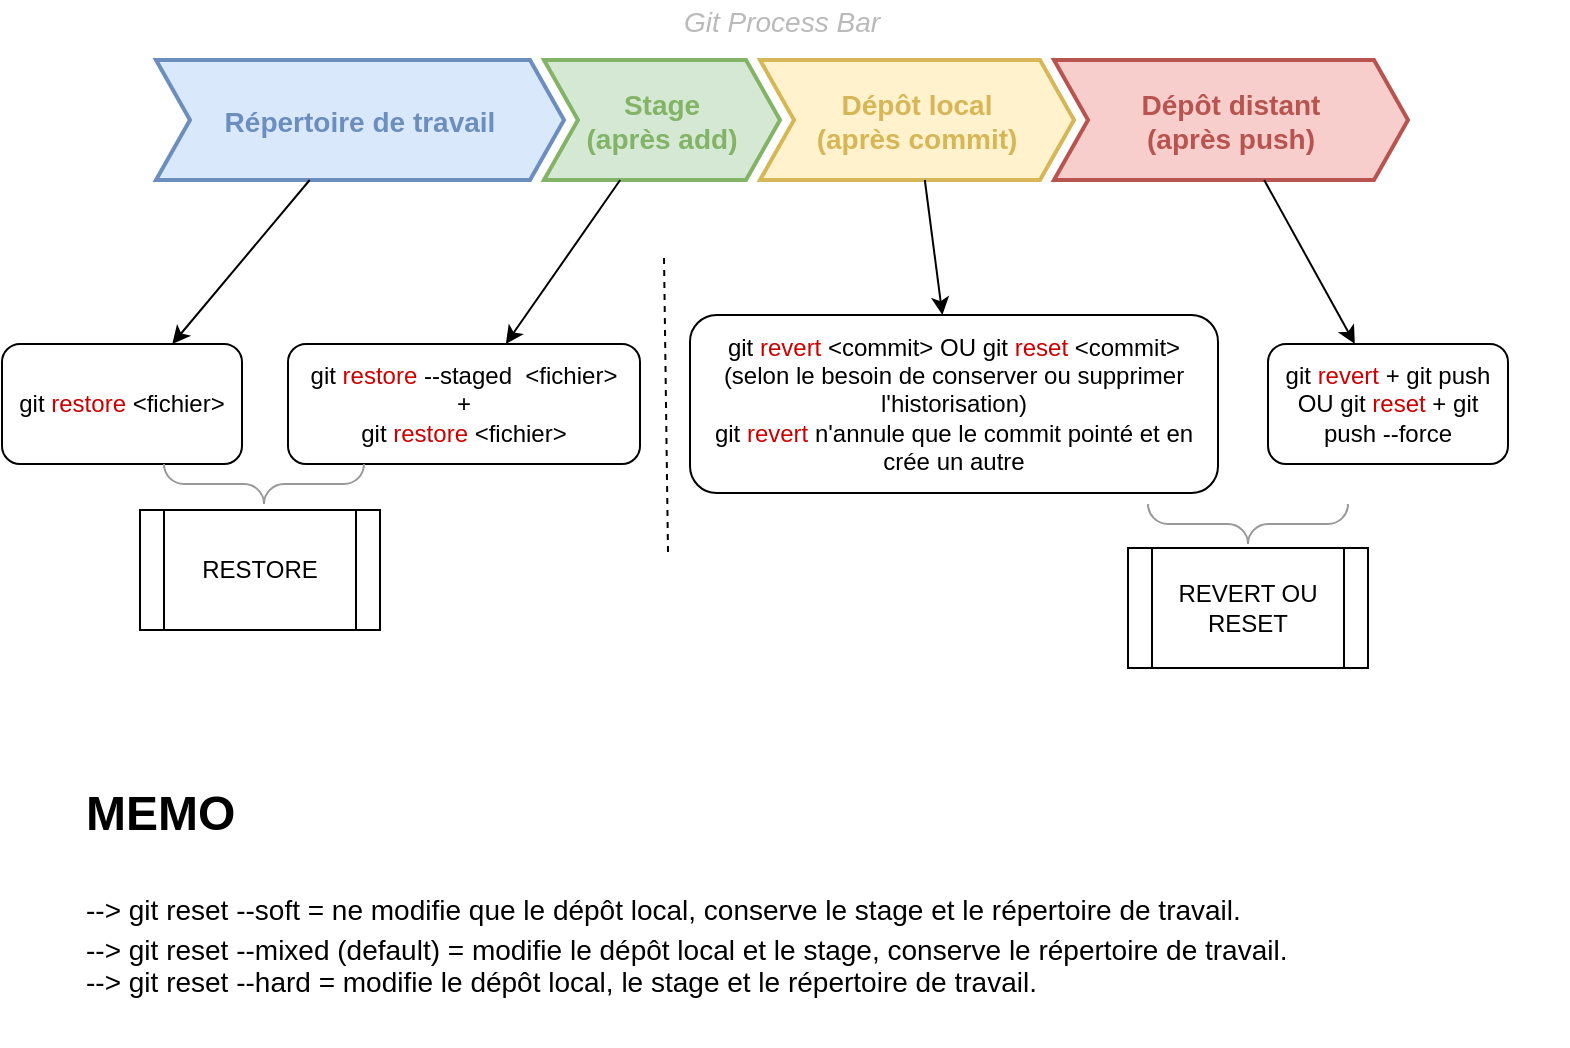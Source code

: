 <mxfile border="50" scale="3" compressed="false" locked="false" version="24.6.4" type="github">
  <diagram name="Blank" id="YmL12bMKpDGza6XwsDPr">
    <mxGraphModel dx="1434" dy="738" grid="0" gridSize="10" guides="1" tooltips="1" connect="1" arrows="1" fold="1" page="1" pageScale="1" pageWidth="827" pageHeight="1169" background="none" math="1" shadow="0">
      <root>
        <mxCell id="X5NqExCQtvZxIxQ7pmgY-0" />
        <mxCell id="1" parent="X5NqExCQtvZxIxQ7pmgY-0" />
        <mxCell id="NjAqU9Y5rHBkyYTPuW-a-1" value="Git Process Bar" style="swimlane;fontStyle=2;childLayout=stackLayout;horizontal=1;startSize=20;fillColor=none;horizontalStack=1;resizeParent=1;resizeParentMax=0;resizeLast=0;collapsible=0;marginBottom=0;swimlaneFillColor=none;strokeColor=none;fontFamily=Helvetica;fontSize=14;fontColor=#BABABA;points=[];verticalAlign=middle;stackBorder=10;stackSpacing=-10;resizable=1;" parent="1" vertex="1">
          <mxGeometry x="96" y="105" width="646" height="100" as="geometry" />
        </mxCell>
        <mxCell id="NjAqU9Y5rHBkyYTPuW-a-2" value="Répertoire de travail" style="shape=step;perimeter=stepPerimeter;strokeColor=#6C8EBF;fontFamily=Helvetica;fontSize=14;fontColor=#6C8EBF;fillColor=#dae8fc;fixedSize=1;size=17;fontStyle=1;strokeWidth=2;spacingTop=0;points=[];" parent="NjAqU9Y5rHBkyYTPuW-a-1" vertex="1">
          <mxGeometry x="10" y="30" width="204" height="60" as="geometry" />
        </mxCell>
        <mxCell id="NjAqU9Y5rHBkyYTPuW-a-3" value="Stage&#xa;(après add)" style="shape=step;perimeter=stepPerimeter;strokeColor=#82B366;fontFamily=Helvetica;fontSize=14;fontColor=#82B366;fillColor=#d5e8d4;fixedSize=1;size=17;fontStyle=1;strokeWidth=2;spacingTop=0;points=[];" parent="NjAqU9Y5rHBkyYTPuW-a-1" vertex="1">
          <mxGeometry x="204" y="30" width="118" height="60" as="geometry" />
        </mxCell>
        <mxCell id="NjAqU9Y5rHBkyYTPuW-a-4" value="Dépôt local&#xa;(après commit)" style="shape=step;perimeter=stepPerimeter;strokeColor=#D6B656;fontFamily=Helvetica;fontSize=14;fontColor=#D6B656;fillColor=#fff2cc;fixedSize=1;size=17;fontStyle=1;strokeWidth=2;spacingTop=0;points=[];" parent="NjAqU9Y5rHBkyYTPuW-a-1" vertex="1">
          <mxGeometry x="312" y="30" width="157" height="60" as="geometry" />
        </mxCell>
        <mxCell id="NjAqU9Y5rHBkyYTPuW-a-5" value="Dépôt distant&#xa;(après push)" style="shape=step;perimeter=stepPerimeter;strokeColor=#B85450;fontFamily=Helvetica;fontSize=14;fontColor=#B85450;fillColor=#f8cecc;fixedSize=1;size=17;fontStyle=1;strokeWidth=2;spacingTop=0;points=[];" parent="NjAqU9Y5rHBkyYTPuW-a-1" vertex="1">
          <mxGeometry x="459" y="30" width="177" height="60" as="geometry" />
        </mxCell>
        <mxCell id="7nDp3JqMKDNr_wBKvY1S-1" value="" style="endArrow=classic;html=1;rounded=0;" edge="1" parent="1" source="NjAqU9Y5rHBkyYTPuW-a-2" target="7nDp3JqMKDNr_wBKvY1S-2">
          <mxGeometry width="50" height="50" relative="1" as="geometry">
            <mxPoint x="200" y="242" as="sourcePoint" />
            <mxPoint x="157" y="275" as="targetPoint" />
          </mxGeometry>
        </mxCell>
        <mxCell id="7nDp3JqMKDNr_wBKvY1S-2" value="git &lt;font color=&quot;#cc0000&quot;&gt;restore &lt;/font&gt;&amp;lt;fichier&amp;gt;" style="rounded=1;whiteSpace=wrap;html=1;" vertex="1" parent="1">
          <mxGeometry x="29" y="277" width="120" height="60" as="geometry" />
        </mxCell>
        <mxCell id="7nDp3JqMKDNr_wBKvY1S-3" value="" style="endArrow=classic;html=1;rounded=0;" edge="1" parent="1" source="NjAqU9Y5rHBkyYTPuW-a-3" target="7nDp3JqMKDNr_wBKvY1S-4">
          <mxGeometry width="50" height="50" relative="1" as="geometry">
            <mxPoint x="387" y="405" as="sourcePoint" />
            <mxPoint x="437" y="355" as="targetPoint" />
          </mxGeometry>
        </mxCell>
        <mxCell id="7nDp3JqMKDNr_wBKvY1S-4" value="git &lt;font color=&quot;#cc0000&quot;&gt;restore &lt;/font&gt;--staged&amp;nbsp; &amp;lt;fichier&amp;gt;&lt;div&gt;+&lt;/div&gt;&lt;div&gt;git &lt;font color=&quot;#cc0000&quot;&gt;restore &lt;/font&gt;&amp;lt;fichier&amp;gt;&lt;/div&gt;" style="rounded=1;whiteSpace=wrap;html=1;" vertex="1" parent="1">
          <mxGeometry x="172" y="277" width="176" height="60" as="geometry" />
        </mxCell>
        <mxCell id="7nDp3JqMKDNr_wBKvY1S-6" value="git &lt;font color=&quot;#cc0000&quot;&gt;revert &lt;/font&gt;&amp;lt;commit&amp;gt; OU git &lt;font color=&quot;#cc0000&quot;&gt;reset &lt;/font&gt;&amp;lt;commit&amp;gt;&lt;div&gt;(selon le besoin de conserver ou supprimer l&#39;historisation)&lt;/div&gt;&lt;div&gt;git &lt;font color=&quot;#cc0000&quot;&gt;revert &lt;/font&gt;n&#39;annule que le commit pointé et en crée un autre&lt;/div&gt;" style="rounded=1;whiteSpace=wrap;html=1;" vertex="1" parent="1">
          <mxGeometry x="373" y="262.5" width="264" height="89" as="geometry" />
        </mxCell>
        <mxCell id="7nDp3JqMKDNr_wBKvY1S-8" value="" style="endArrow=classic;html=1;rounded=0;" edge="1" parent="1" source="NjAqU9Y5rHBkyYTPuW-a-4" target="7nDp3JqMKDNr_wBKvY1S-6">
          <mxGeometry width="50" height="50" relative="1" as="geometry">
            <mxPoint x="387" y="405" as="sourcePoint" />
            <mxPoint x="437" y="355" as="targetPoint" />
          </mxGeometry>
        </mxCell>
        <mxCell id="7nDp3JqMKDNr_wBKvY1S-9" value="git &lt;font color=&quot;#cc0000&quot;&gt;revert &lt;/font&gt;+ git push OU git &lt;font color=&quot;#cc0000&quot;&gt;reset &lt;/font&gt;+ git push --force" style="rounded=1;whiteSpace=wrap;html=1;" vertex="1" parent="1">
          <mxGeometry x="662" y="277" width="120" height="60" as="geometry" />
        </mxCell>
        <mxCell id="7nDp3JqMKDNr_wBKvY1S-10" value="" style="endArrow=classic;html=1;rounded=0;" edge="1" parent="1" source="NjAqU9Y5rHBkyYTPuW-a-5" target="7nDp3JqMKDNr_wBKvY1S-9">
          <mxGeometry width="50" height="50" relative="1" as="geometry">
            <mxPoint x="458" y="505" as="sourcePoint" />
            <mxPoint x="508" y="455" as="targetPoint" />
          </mxGeometry>
        </mxCell>
        <mxCell id="7nDp3JqMKDNr_wBKvY1S-11" value="" style="endArrow=none;dashed=1;html=1;rounded=0;" edge="1" parent="1">
          <mxGeometry width="50" height="50" relative="1" as="geometry">
            <mxPoint x="362" y="381" as="sourcePoint" />
            <mxPoint x="360" y="233" as="targetPoint" />
          </mxGeometry>
        </mxCell>
        <mxCell id="7nDp3JqMKDNr_wBKvY1S-12" value="" style="verticalLabelPosition=bottom;shadow=0;dashed=0;align=center;html=1;verticalAlign=top;strokeWidth=1;shape=mxgraph.mockup.markup.curlyBrace;whiteSpace=wrap;strokeColor=#999999;direction=west;" vertex="1" parent="1">
          <mxGeometry x="110" y="337" width="100" height="20" as="geometry" />
        </mxCell>
        <mxCell id="7nDp3JqMKDNr_wBKvY1S-13" value="RESTORE" style="shape=process;whiteSpace=wrap;html=1;backgroundOutline=1;" vertex="1" parent="1">
          <mxGeometry x="98" y="360" width="120" height="60" as="geometry" />
        </mxCell>
        <mxCell id="7nDp3JqMKDNr_wBKvY1S-14" value="REVERT OU RESET" style="shape=process;whiteSpace=wrap;html=1;backgroundOutline=1;" vertex="1" parent="1">
          <mxGeometry x="592" y="379" width="120" height="60" as="geometry" />
        </mxCell>
        <mxCell id="7nDp3JqMKDNr_wBKvY1S-15" value="" style="verticalLabelPosition=bottom;shadow=0;dashed=0;align=center;html=1;verticalAlign=top;strokeWidth=1;shape=mxgraph.mockup.markup.curlyBrace;whiteSpace=wrap;strokeColor=#999999;direction=west;" vertex="1" parent="1">
          <mxGeometry x="602" y="357" width="100" height="20" as="geometry" />
        </mxCell>
        <mxCell id="7nDp3JqMKDNr_wBKvY1S-17" value="&lt;h1 style=&quot;margin-top: 0px;&quot;&gt;&lt;span style=&quot;background-color: initial;&quot;&gt;MEMO&lt;/span&gt;&lt;/h1&gt;&lt;h1 style=&quot;margin-top: 0px;&quot;&gt;&lt;div style=&quot;&quot;&gt;&lt;span style=&quot;font-size: 14px; font-weight: 400; background-color: initial;&quot;&gt;--&amp;gt; git reset --soft = ne modifie que le dépôt local, conserve&amp;nbsp;&lt;/span&gt;&lt;span style=&quot;font-size: 14px; font-weight: 400; background-color: initial;&quot;&gt;le stage et le répertoire de travail.&lt;/span&gt;&lt;/div&gt;&lt;div style=&quot;font-weight: 400; font-size: 14px;&quot;&gt;--&amp;gt; git reset --mixed (default) = modifie le dépôt local et le stage, conserve le répertoire de travail.&lt;/div&gt;&lt;div style=&quot;font-weight: 400; font-size: 14px;&quot;&gt;&lt;span style=&quot;background-color: initial;&quot;&gt;--&amp;gt; git reset --hard =&amp;nbsp;&lt;/span&gt;&lt;span style=&quot;background-color: initial;&quot;&gt;modifie le dépôt local, le stage et le répertoire de travail.&lt;/span&gt;&lt;/div&gt;&lt;/h1&gt;" style="text;html=1;whiteSpace=wrap;overflow=hidden;rounded=0;" vertex="1" parent="1">
          <mxGeometry x="69" y="491" width="743" height="134" as="geometry" />
        </mxCell>
      </root>
    </mxGraphModel>
  </diagram>
</mxfile>
